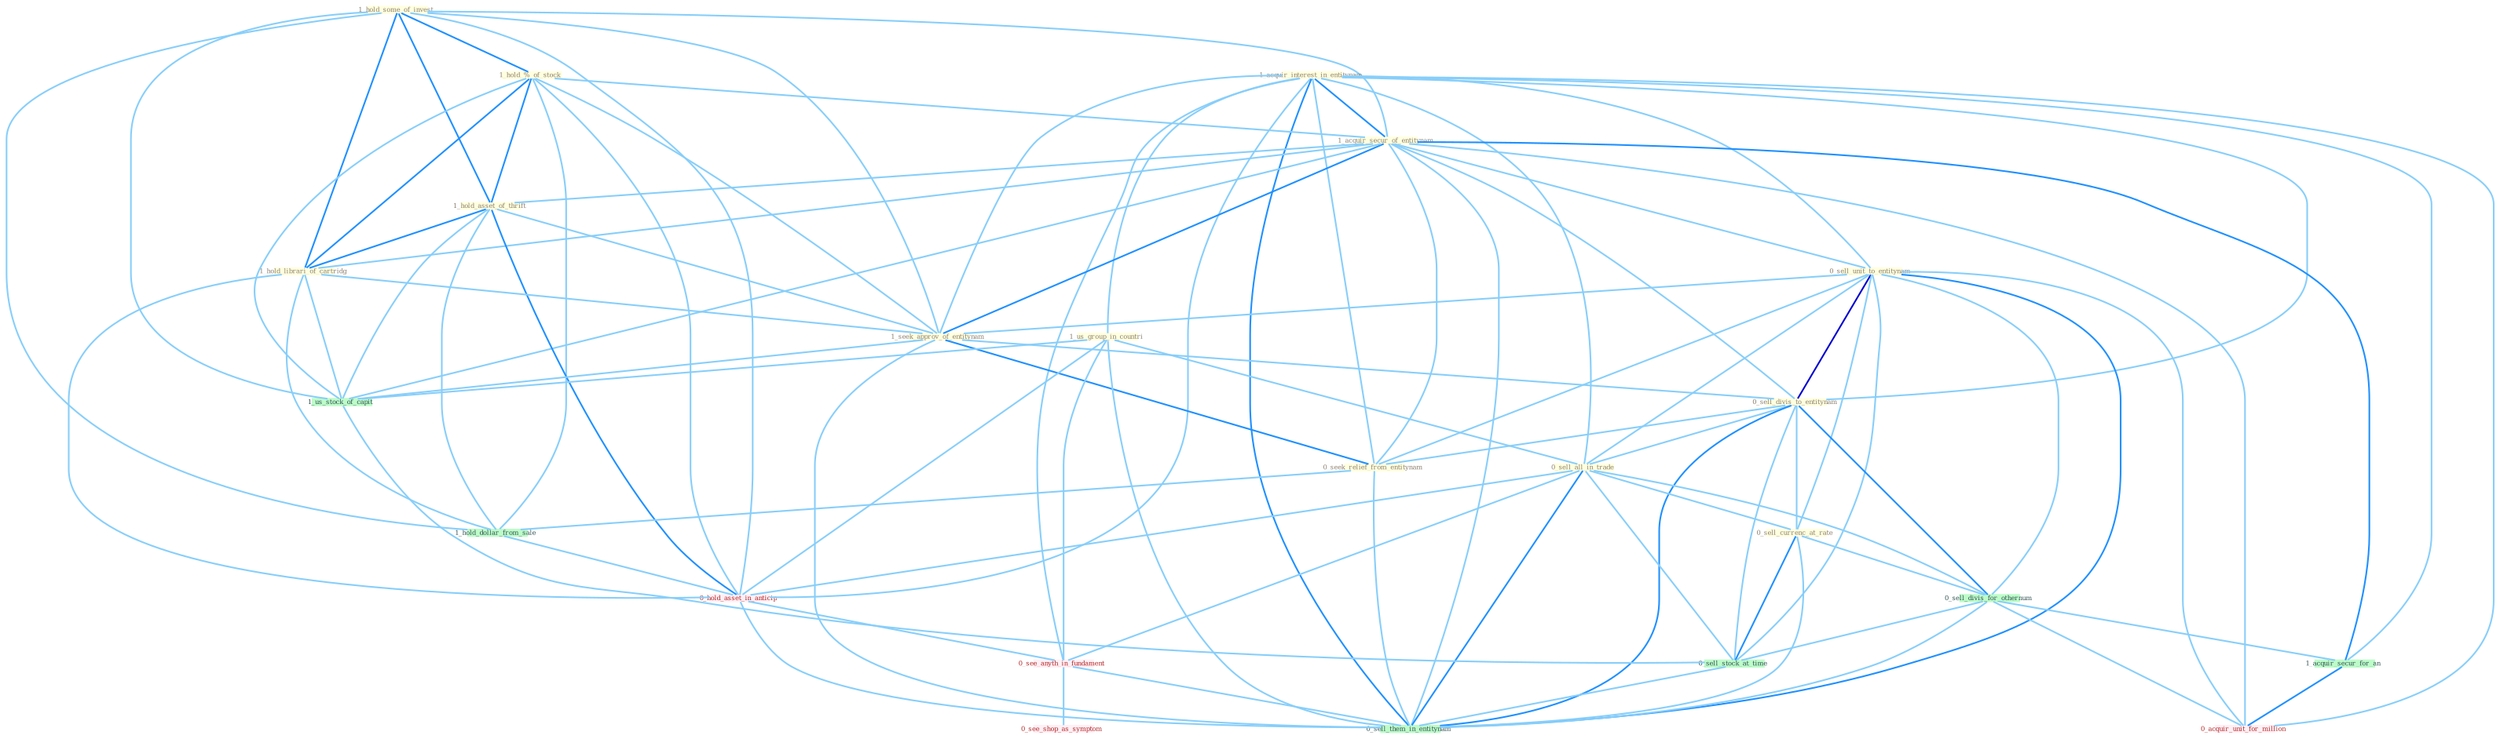 Graph G{ 
    node
    [shape=polygon,style=filled,width=.5,height=.06,color="#BDFCC9",fixedsize=true,fontsize=4,
    fontcolor="#2f4f4f"];
    {node
    [color="#ffffe0", fontcolor="#8b7d6b"] "1_hold_some_of_invest " "1_acquir_interest_in_entitynam " "1_hold_%_of_stock " "1_acquir_secur_of_entitynam " "1_hold_asset_of_thrift " "1_hold_librari_of_cartridg " "0_sell_unit_to_entitynam " "1_seek_approv_of_entitynam " "0_sell_divis_to_entitynam " "0_seek_relief_from_entitynam " "1_us_group_in_countri " "0_sell_all_in_trade " "0_sell_currenc_at_rate "}
{node [color="#fff0f5", fontcolor="#b22222"] "0_hold_asset_in_anticip " "0_see_anyth_in_fundament " "0_acquir_unit_for_million " "0_see_shop_as_symptom "}
edge [color="#B0E2FF"];

	"1_hold_some_of_invest " -- "1_hold_%_of_stock " [w="2", color="#1e90ff" , len=0.8];
	"1_hold_some_of_invest " -- "1_acquir_secur_of_entitynam " [w="1", color="#87cefa" ];
	"1_hold_some_of_invest " -- "1_hold_asset_of_thrift " [w="2", color="#1e90ff" , len=0.8];
	"1_hold_some_of_invest " -- "1_hold_librari_of_cartridg " [w="2", color="#1e90ff" , len=0.8];
	"1_hold_some_of_invest " -- "1_seek_approv_of_entitynam " [w="1", color="#87cefa" ];
	"1_hold_some_of_invest " -- "1_us_stock_of_capit " [w="1", color="#87cefa" ];
	"1_hold_some_of_invest " -- "1_hold_dollar_from_sale " [w="1", color="#87cefa" ];
	"1_hold_some_of_invest " -- "0_hold_asset_in_anticip " [w="1", color="#87cefa" ];
	"1_acquir_interest_in_entitynam " -- "1_acquir_secur_of_entitynam " [w="2", color="#1e90ff" , len=0.8];
	"1_acquir_interest_in_entitynam " -- "0_sell_unit_to_entitynam " [w="1", color="#87cefa" ];
	"1_acquir_interest_in_entitynam " -- "1_seek_approv_of_entitynam " [w="1", color="#87cefa" ];
	"1_acquir_interest_in_entitynam " -- "0_sell_divis_to_entitynam " [w="1", color="#87cefa" ];
	"1_acquir_interest_in_entitynam " -- "0_seek_relief_from_entitynam " [w="1", color="#87cefa" ];
	"1_acquir_interest_in_entitynam " -- "1_us_group_in_countri " [w="1", color="#87cefa" ];
	"1_acquir_interest_in_entitynam " -- "0_sell_all_in_trade " [w="1", color="#87cefa" ];
	"1_acquir_interest_in_entitynam " -- "1_acquir_secur_for_an " [w="1", color="#87cefa" ];
	"1_acquir_interest_in_entitynam " -- "0_hold_asset_in_anticip " [w="1", color="#87cefa" ];
	"1_acquir_interest_in_entitynam " -- "0_see_anyth_in_fundament " [w="1", color="#87cefa" ];
	"1_acquir_interest_in_entitynam " -- "0_acquir_unit_for_million " [w="1", color="#87cefa" ];
	"1_acquir_interest_in_entitynam " -- "0_sell_them_in_entitynam " [w="2", color="#1e90ff" , len=0.8];
	"1_hold_%_of_stock " -- "1_acquir_secur_of_entitynam " [w="1", color="#87cefa" ];
	"1_hold_%_of_stock " -- "1_hold_asset_of_thrift " [w="2", color="#1e90ff" , len=0.8];
	"1_hold_%_of_stock " -- "1_hold_librari_of_cartridg " [w="2", color="#1e90ff" , len=0.8];
	"1_hold_%_of_stock " -- "1_seek_approv_of_entitynam " [w="1", color="#87cefa" ];
	"1_hold_%_of_stock " -- "1_us_stock_of_capit " [w="1", color="#87cefa" ];
	"1_hold_%_of_stock " -- "1_hold_dollar_from_sale " [w="1", color="#87cefa" ];
	"1_hold_%_of_stock " -- "0_hold_asset_in_anticip " [w="1", color="#87cefa" ];
	"1_acquir_secur_of_entitynam " -- "1_hold_asset_of_thrift " [w="1", color="#87cefa" ];
	"1_acquir_secur_of_entitynam " -- "1_hold_librari_of_cartridg " [w="1", color="#87cefa" ];
	"1_acquir_secur_of_entitynam " -- "0_sell_unit_to_entitynam " [w="1", color="#87cefa" ];
	"1_acquir_secur_of_entitynam " -- "1_seek_approv_of_entitynam " [w="2", color="#1e90ff" , len=0.8];
	"1_acquir_secur_of_entitynam " -- "0_sell_divis_to_entitynam " [w="1", color="#87cefa" ];
	"1_acquir_secur_of_entitynam " -- "0_seek_relief_from_entitynam " [w="1", color="#87cefa" ];
	"1_acquir_secur_of_entitynam " -- "1_acquir_secur_for_an " [w="2", color="#1e90ff" , len=0.8];
	"1_acquir_secur_of_entitynam " -- "1_us_stock_of_capit " [w="1", color="#87cefa" ];
	"1_acquir_secur_of_entitynam " -- "0_acquir_unit_for_million " [w="1", color="#87cefa" ];
	"1_acquir_secur_of_entitynam " -- "0_sell_them_in_entitynam " [w="1", color="#87cefa" ];
	"1_hold_asset_of_thrift " -- "1_hold_librari_of_cartridg " [w="2", color="#1e90ff" , len=0.8];
	"1_hold_asset_of_thrift " -- "1_seek_approv_of_entitynam " [w="1", color="#87cefa" ];
	"1_hold_asset_of_thrift " -- "1_us_stock_of_capit " [w="1", color="#87cefa" ];
	"1_hold_asset_of_thrift " -- "1_hold_dollar_from_sale " [w="1", color="#87cefa" ];
	"1_hold_asset_of_thrift " -- "0_hold_asset_in_anticip " [w="2", color="#1e90ff" , len=0.8];
	"1_hold_librari_of_cartridg " -- "1_seek_approv_of_entitynam " [w="1", color="#87cefa" ];
	"1_hold_librari_of_cartridg " -- "1_us_stock_of_capit " [w="1", color="#87cefa" ];
	"1_hold_librari_of_cartridg " -- "1_hold_dollar_from_sale " [w="1", color="#87cefa" ];
	"1_hold_librari_of_cartridg " -- "0_hold_asset_in_anticip " [w="1", color="#87cefa" ];
	"0_sell_unit_to_entitynam " -- "1_seek_approv_of_entitynam " [w="1", color="#87cefa" ];
	"0_sell_unit_to_entitynam " -- "0_sell_divis_to_entitynam " [w="3", color="#0000cd" , len=0.6];
	"0_sell_unit_to_entitynam " -- "0_seek_relief_from_entitynam " [w="1", color="#87cefa" ];
	"0_sell_unit_to_entitynam " -- "0_sell_all_in_trade " [w="1", color="#87cefa" ];
	"0_sell_unit_to_entitynam " -- "0_sell_currenc_at_rate " [w="1", color="#87cefa" ];
	"0_sell_unit_to_entitynam " -- "0_sell_divis_for_othernum " [w="1", color="#87cefa" ];
	"0_sell_unit_to_entitynam " -- "0_sell_stock_at_time " [w="1", color="#87cefa" ];
	"0_sell_unit_to_entitynam " -- "0_acquir_unit_for_million " [w="1", color="#87cefa" ];
	"0_sell_unit_to_entitynam " -- "0_sell_them_in_entitynam " [w="2", color="#1e90ff" , len=0.8];
	"1_seek_approv_of_entitynam " -- "0_sell_divis_to_entitynam " [w="1", color="#87cefa" ];
	"1_seek_approv_of_entitynam " -- "0_seek_relief_from_entitynam " [w="2", color="#1e90ff" , len=0.8];
	"1_seek_approv_of_entitynam " -- "1_us_stock_of_capit " [w="1", color="#87cefa" ];
	"1_seek_approv_of_entitynam " -- "0_sell_them_in_entitynam " [w="1", color="#87cefa" ];
	"0_sell_divis_to_entitynam " -- "0_seek_relief_from_entitynam " [w="1", color="#87cefa" ];
	"0_sell_divis_to_entitynam " -- "0_sell_all_in_trade " [w="1", color="#87cefa" ];
	"0_sell_divis_to_entitynam " -- "0_sell_currenc_at_rate " [w="1", color="#87cefa" ];
	"0_sell_divis_to_entitynam " -- "0_sell_divis_for_othernum " [w="2", color="#1e90ff" , len=0.8];
	"0_sell_divis_to_entitynam " -- "0_sell_stock_at_time " [w="1", color="#87cefa" ];
	"0_sell_divis_to_entitynam " -- "0_sell_them_in_entitynam " [w="2", color="#1e90ff" , len=0.8];
	"0_seek_relief_from_entitynam " -- "1_hold_dollar_from_sale " [w="1", color="#87cefa" ];
	"0_seek_relief_from_entitynam " -- "0_sell_them_in_entitynam " [w="1", color="#87cefa" ];
	"1_us_group_in_countri " -- "0_sell_all_in_trade " [w="1", color="#87cefa" ];
	"1_us_group_in_countri " -- "1_us_stock_of_capit " [w="1", color="#87cefa" ];
	"1_us_group_in_countri " -- "0_hold_asset_in_anticip " [w="1", color="#87cefa" ];
	"1_us_group_in_countri " -- "0_see_anyth_in_fundament " [w="1", color="#87cefa" ];
	"1_us_group_in_countri " -- "0_sell_them_in_entitynam " [w="1", color="#87cefa" ];
	"0_sell_all_in_trade " -- "0_sell_currenc_at_rate " [w="1", color="#87cefa" ];
	"0_sell_all_in_trade " -- "0_sell_divis_for_othernum " [w="1", color="#87cefa" ];
	"0_sell_all_in_trade " -- "0_hold_asset_in_anticip " [w="1", color="#87cefa" ];
	"0_sell_all_in_trade " -- "0_sell_stock_at_time " [w="1", color="#87cefa" ];
	"0_sell_all_in_trade " -- "0_see_anyth_in_fundament " [w="1", color="#87cefa" ];
	"0_sell_all_in_trade " -- "0_sell_them_in_entitynam " [w="2", color="#1e90ff" , len=0.8];
	"0_sell_currenc_at_rate " -- "0_sell_divis_for_othernum " [w="1", color="#87cefa" ];
	"0_sell_currenc_at_rate " -- "0_sell_stock_at_time " [w="2", color="#1e90ff" , len=0.8];
	"0_sell_currenc_at_rate " -- "0_sell_them_in_entitynam " [w="1", color="#87cefa" ];
	"0_sell_divis_for_othernum " -- "1_acquir_secur_for_an " [w="1", color="#87cefa" ];
	"0_sell_divis_for_othernum " -- "0_sell_stock_at_time " [w="1", color="#87cefa" ];
	"0_sell_divis_for_othernum " -- "0_acquir_unit_for_million " [w="1", color="#87cefa" ];
	"0_sell_divis_for_othernum " -- "0_sell_them_in_entitynam " [w="1", color="#87cefa" ];
	"1_acquir_secur_for_an " -- "0_acquir_unit_for_million " [w="2", color="#1e90ff" , len=0.8];
	"1_us_stock_of_capit " -- "0_sell_stock_at_time " [w="1", color="#87cefa" ];
	"1_hold_dollar_from_sale " -- "0_hold_asset_in_anticip " [w="1", color="#87cefa" ];
	"0_hold_asset_in_anticip " -- "0_see_anyth_in_fundament " [w="1", color="#87cefa" ];
	"0_hold_asset_in_anticip " -- "0_sell_them_in_entitynam " [w="1", color="#87cefa" ];
	"0_sell_stock_at_time " -- "0_sell_them_in_entitynam " [w="1", color="#87cefa" ];
	"0_see_anyth_in_fundament " -- "0_see_shop_as_symptom " [w="1", color="#87cefa" ];
	"0_see_anyth_in_fundament " -- "0_sell_them_in_entitynam " [w="1", color="#87cefa" ];
}